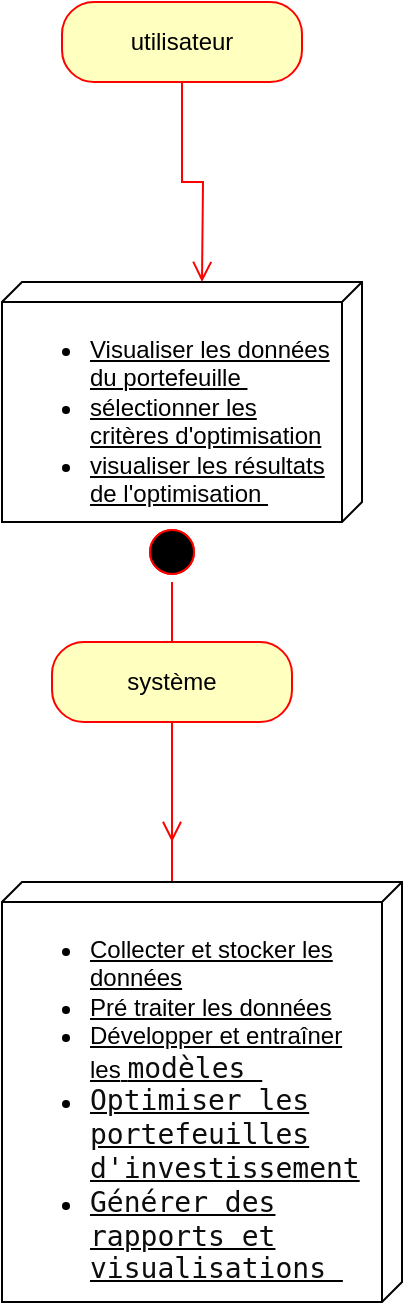 <mxfile version="23.1.7" type="github">
  <diagram name="Page-1" id="NjX3JLt3b12o8DTwjtbY">
    <mxGraphModel dx="794" dy="470" grid="1" gridSize="10" guides="1" tooltips="1" connect="1" arrows="1" fold="1" page="1" pageScale="1" pageWidth="827" pageHeight="1169" math="0" shadow="0">
      <root>
        <mxCell id="0" />
        <mxCell id="1" parent="0" />
        <mxCell id="_TpfCg9p-ahDsjbrFxFz-1" value="utilisateur" style="rounded=1;whiteSpace=wrap;html=1;arcSize=40;fontColor=#000000;fillColor=#ffffc0;strokeColor=#ff0000;" parent="1" vertex="1">
          <mxGeometry x="340" y="160" width="120" height="40" as="geometry" />
        </mxCell>
        <mxCell id="_TpfCg9p-ahDsjbrFxFz-2" value="" style="edgeStyle=orthogonalEdgeStyle;html=1;verticalAlign=bottom;endArrow=open;endSize=8;strokeColor=#ff0000;rounded=0;" parent="1" source="_TpfCg9p-ahDsjbrFxFz-1" edge="1">
          <mxGeometry relative="1" as="geometry">
            <mxPoint x="410" y="300" as="targetPoint" />
          </mxGeometry>
        </mxCell>
        <mxCell id="_TpfCg9p-ahDsjbrFxFz-6" value="&lt;ul&gt;&lt;li&gt;Visualiser les données du portefeuille&amp;nbsp;&lt;/li&gt;&lt;li&gt;sélectionner les critères d&#39;optimisation&lt;/li&gt;&lt;li&gt;visualiser les résultats de l&#39;optimisation&amp;nbsp;&lt;/li&gt;&lt;/ul&gt;" style="verticalAlign=top;align=left;spacingTop=8;spacingLeft=2;spacingRight=12;shape=cube;size=10;direction=south;fontStyle=4;html=1;whiteSpace=wrap;" parent="1" vertex="1">
          <mxGeometry x="310" y="300" width="180" height="120" as="geometry" />
        </mxCell>
        <mxCell id="_TpfCg9p-ahDsjbrFxFz-8" value="" style="ellipse;html=1;shape=startState;fillColor=#000000;strokeColor=#ff0000;" parent="1" vertex="1">
          <mxGeometry x="380" y="420" width="30" height="30" as="geometry" />
        </mxCell>
        <mxCell id="_TpfCg9p-ahDsjbrFxFz-9" value="" style="edgeStyle=orthogonalEdgeStyle;html=1;verticalAlign=bottom;endArrow=open;endSize=8;strokeColor=#ff0000;rounded=0;exitX=0.5;exitY=1;exitDx=0;exitDy=0;" parent="1" source="_TpfCg9p-ahDsjbrFxFz-10" edge="1">
          <mxGeometry relative="1" as="geometry">
            <mxPoint x="395" y="580" as="targetPoint" />
            <mxPoint x="380" y="460" as="sourcePoint" />
            <Array as="points">
              <mxPoint x="395" y="570" />
            </Array>
          </mxGeometry>
        </mxCell>
        <mxCell id="_TpfCg9p-ahDsjbrFxFz-10" value="" style="ellipse;html=1;shape=startState;fillColor=#000000;strokeColor=#ff0000;" parent="1" vertex="1">
          <mxGeometry x="380" y="420" width="30" height="30" as="geometry" />
        </mxCell>
        <mxCell id="_TpfCg9p-ahDsjbrFxFz-12" value="système" style="rounded=1;whiteSpace=wrap;html=1;arcSize=40;fontColor=#000000;fillColor=#ffffc0;strokeColor=#ff0000;" parent="1" vertex="1">
          <mxGeometry x="335" y="480" width="120" height="40" as="geometry" />
        </mxCell>
        <mxCell id="_TpfCg9p-ahDsjbrFxFz-13" value="" style="edgeStyle=orthogonalEdgeStyle;html=1;verticalAlign=bottom;endArrow=open;endSize=8;strokeColor=#ff0000;rounded=0;" parent="1" source="_TpfCg9p-ahDsjbrFxFz-12" edge="1">
          <mxGeometry relative="1" as="geometry">
            <mxPoint x="410" y="730" as="targetPoint" />
            <Array as="points">
              <mxPoint x="395" y="730" />
            </Array>
          </mxGeometry>
        </mxCell>
        <mxCell id="_TpfCg9p-ahDsjbrFxFz-14" value="&lt;ul&gt;&lt;li&gt;Collecter et stocker les données  &lt;br&gt;&lt;/li&gt;&lt;li&gt;Pré traiter les données&lt;br&gt;&lt;/li&gt;&lt;li&gt; Développer et entraîner les&lt;span style=&quot;background-color: rgb(255, 255, 255);&quot;&gt; &lt;font color=&quot;#0d0d0d&quot;&gt;&lt;font face=&quot;Söhne Mono, Monaco, Andale Mono, Ubuntu Mono, monospace&quot;&gt;&lt;span style=&quot;font-size: 14px;&quot;&gt;modèles&amp;nbsp;&lt;/span&gt;&lt;/font&gt;&lt;br&gt;&lt;/font&gt;&lt;/span&gt;&lt;/li&gt;&lt;li&gt;&lt;font face=&quot;Söhne Mono, Monaco, Andale Mono, Ubuntu Mono, monospace&quot;&gt;&lt;span style=&quot;font-size: 14px;&quot;&gt;&lt;span style=&quot;background-color: rgb(255, 255, 255);&quot;&gt;&lt;font color=&quot;#0d0d0d&quot;&gt;Optimiser les portefeuilles d&#39;investissement&lt;/font&gt;&lt;/span&gt;&lt;br&gt;&lt;/span&gt;&lt;/font&gt;&lt;/li&gt;&lt;li&gt;&lt;font face=&quot;Söhne Mono, Monaco, Andale Mono, Ubuntu Mono, monospace&quot;&gt;&lt;span style=&quot;font-size: 14px;&quot;&gt;&lt;span style=&quot;background-color: rgb(255, 255, 255);&quot;&gt;&lt;font color=&quot;#0d0d0d&quot;&gt;Générer des rapports et visualisations&amp;nbsp;&lt;br&gt;&lt;/font&gt;&lt;/span&gt;&lt;/span&gt;&lt;/font&gt;&lt;/li&gt;&lt;/ul&gt;" style="verticalAlign=top;align=left;spacingTop=8;spacingLeft=2;spacingRight=12;shape=cube;size=10;direction=south;fontStyle=4;html=1;whiteSpace=wrap;" parent="1" vertex="1">
          <mxGeometry x="310" y="600" width="200" height="210" as="geometry" />
        </mxCell>
      </root>
    </mxGraphModel>
  </diagram>
</mxfile>
